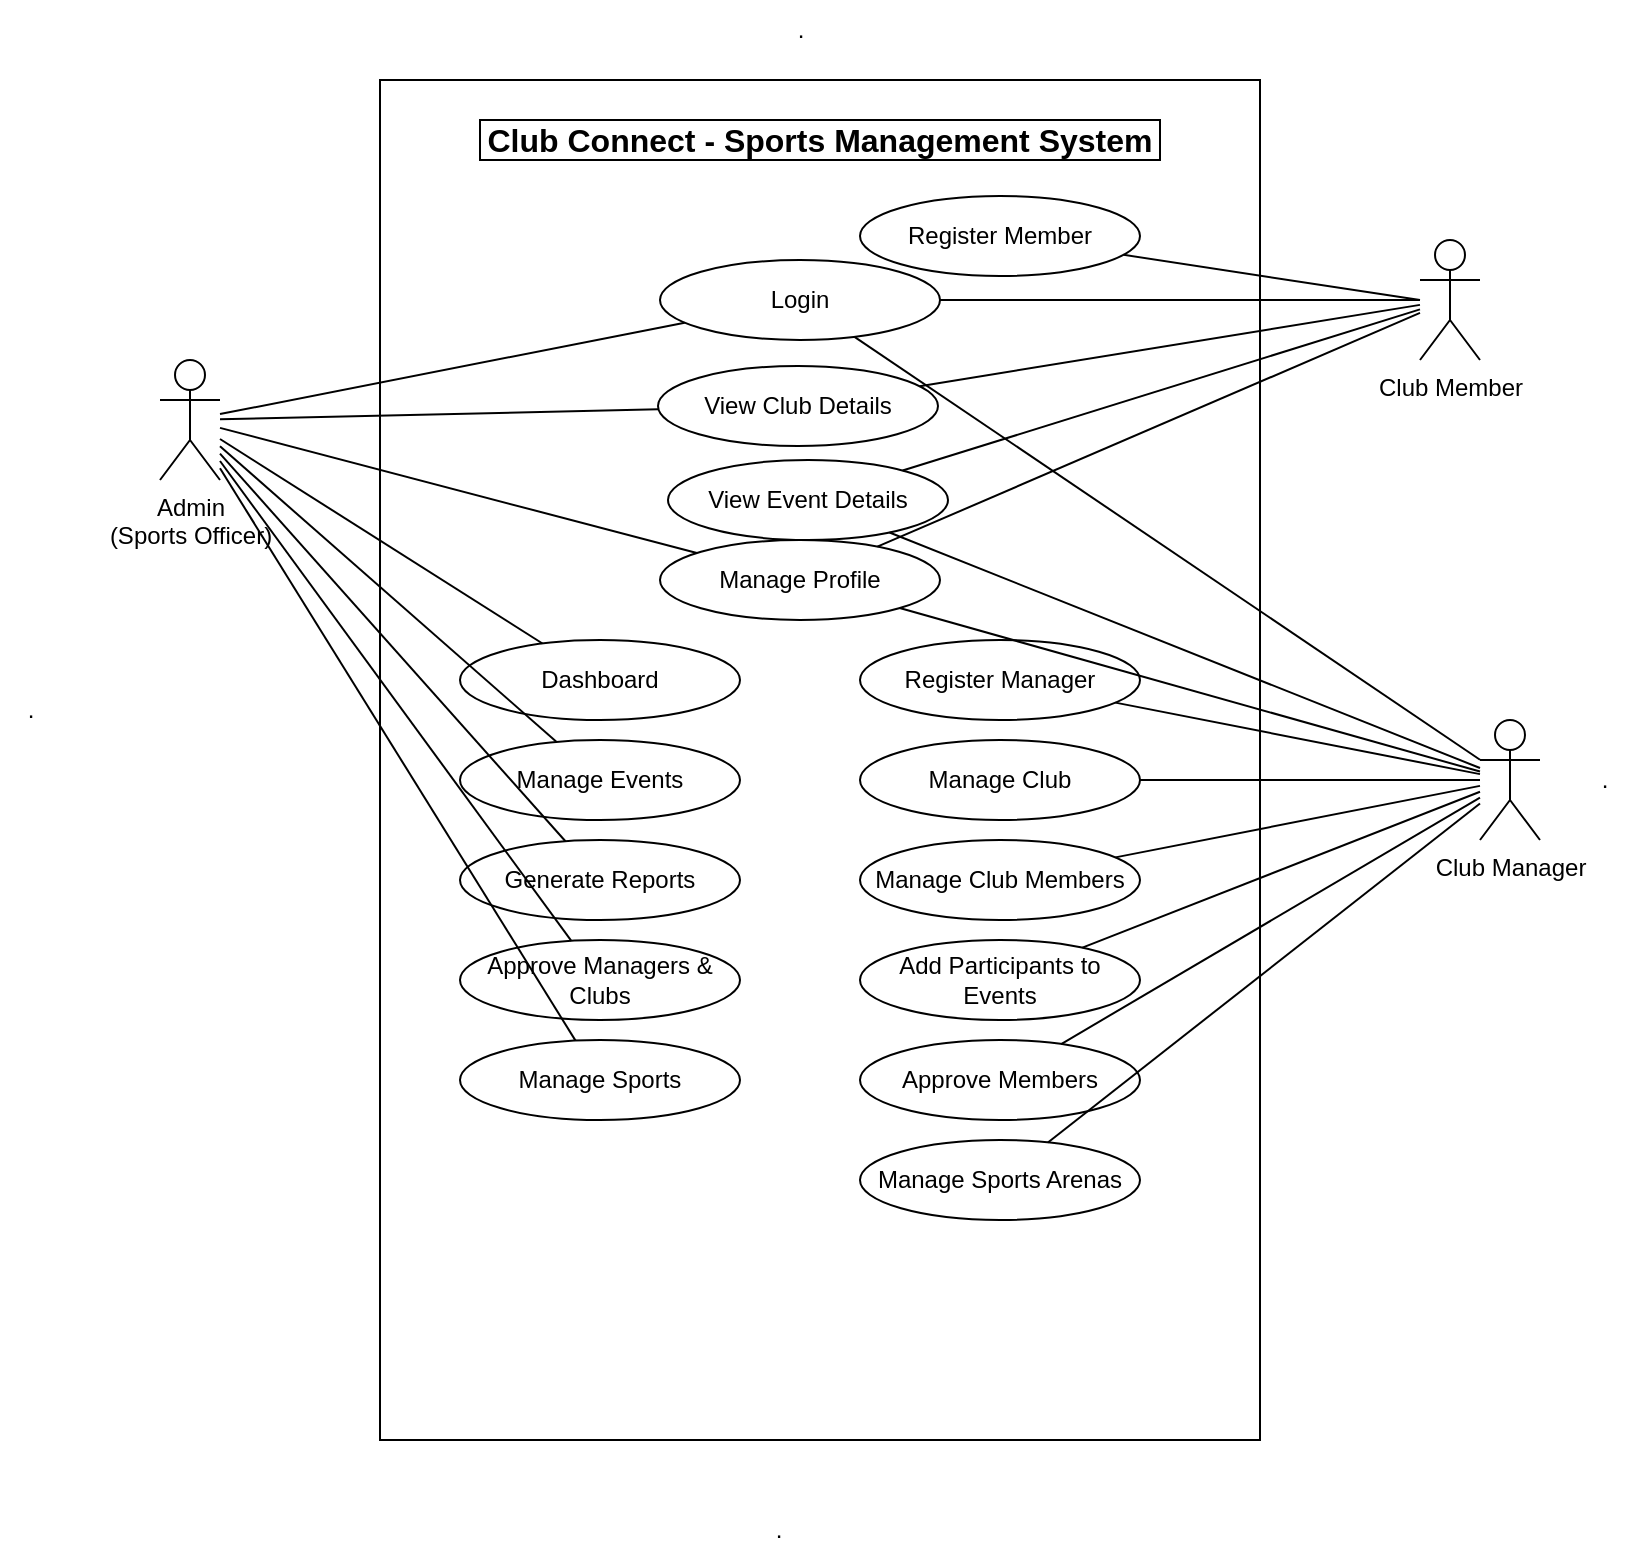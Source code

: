 <mxfile>
    <diagram id="j4A0J9FWNuExyNQzeHtO" name="Page-1">
        <mxGraphModel dx="766" dy="584" grid="1" gridSize="10" guides="1" tooltips="1" connect="1" arrows="1" fold="1" page="1" pageScale="1" pageWidth="827" pageHeight="1169" background="#ffffff" math="0" shadow="0">
            <root>
                <mxCell id="0"/>
                <mxCell id="1" parent="0"/>
                <mxCell id="boundary_box" value="" style="rounded=0;whiteSpace=wrap;html=1;fillColor=none;strokeColor=#000000;" parent="1" vertex="1">
                    <mxGeometry x="200" y="40" width="440" height="680" as="geometry"/>
                </mxCell>
                <mxCell id="system_title" value="Club Connect - Sports Management System" style="text;html=1;strokeColor=#000000;fillColor=none;align=center;verticalAlign=middle;whiteSpace=wrap;rounded=0;fontSize=16;fontStyle=1" parent="1" vertex="1">
                    <mxGeometry x="250" y="60" width="340" height="20" as="geometry"/>
                </mxCell>
                <mxCell id="actor1" value="Admin&#10;(Sports Officer)" style="shape=umlActor;verticalLabelPosition=bottom;verticalAlign=top;html=1;strokeColor=#000000;" parent="1" vertex="1">
                    <mxGeometry x="90" y="180" width="30" height="60" as="geometry"/>
                </mxCell>
                <mxCell id="actor2" value="Club Manager" style="shape=umlActor;verticalLabelPosition=bottom;verticalAlign=top;html=1;strokeColor=#000000;" parent="1" vertex="1">
                    <mxGeometry x="750" y="360" width="30" height="60" as="geometry"/>
                </mxCell>
                <mxCell id="actor3" value="Club Member" style="shape=umlActor;verticalLabelPosition=bottom;verticalAlign=top;html=1;strokeColor=#000000;" parent="1" vertex="1">
                    <mxGeometry x="720" y="120" width="30" height="60" as="geometry"/>
                </mxCell>
                <mxCell id="uc_login" value="Login" style="ellipse;whiteSpace=wrap;html=1;strokeColor=#000000;" parent="1" vertex="1">
                    <mxGeometry x="340" y="130" width="140" height="40" as="geometry"/>
                </mxCell>
                <mxCell id="uc_view_club" value="View Club Details" style="ellipse;whiteSpace=wrap;html=1;strokeColor=#000000;" parent="1" vertex="1">
                    <mxGeometry x="339" y="183" width="140" height="40" as="geometry"/>
                </mxCell>
                <mxCell id="uc_view_events" value="View Event Details" style="ellipse;whiteSpace=wrap;html=1;strokeColor=#000000;" parent="1" vertex="1">
                    <mxGeometry x="344" y="230" width="140" height="40" as="geometry"/>
                </mxCell>
                <mxCell id="uc_manage_profile" value="Manage Profile" style="ellipse;whiteSpace=wrap;html=1;strokeColor=#000000;" parent="1" vertex="1">
                    <mxGeometry x="340" y="270" width="140" height="40" as="geometry"/>
                </mxCell>
                <mxCell id="uc_dashboard" value="Dashboard" style="ellipse;whiteSpace=wrap;html=1;strokeColor=#000000;" parent="1" vertex="1">
                    <mxGeometry x="240" y="320" width="140" height="40" as="geometry"/>
                </mxCell>
                <mxCell id="uc_manage_events" value="Manage Events" style="ellipse;whiteSpace=wrap;html=1;strokeColor=#000000;" parent="1" vertex="1">
                    <mxGeometry x="240" y="370" width="140" height="40" as="geometry"/>
                </mxCell>
                <mxCell id="uc_generate_reports" value="Generate Reports" style="ellipse;whiteSpace=wrap;html=1;strokeColor=#000000;" parent="1" vertex="1">
                    <mxGeometry x="240" y="420" width="140" height="40" as="geometry"/>
                </mxCell>
                <mxCell id="uc_approve_managers" value="Approve Managers &amp; Clubs" style="ellipse;whiteSpace=wrap;html=1;strokeColor=#000000;" parent="1" vertex="1">
                    <mxGeometry x="240" y="470" width="140" height="40" as="geometry"/>
                </mxCell>
                <mxCell id="uc_manage_sports" value="Manage Sports" style="ellipse;whiteSpace=wrap;html=1;strokeColor=#000000;" parent="1" vertex="1">
                    <mxGeometry x="240" y="520" width="140" height="40" as="geometry"/>
                </mxCell>
                <mxCell id="uc_register_manager" value="Register Manager" style="ellipse;whiteSpace=wrap;html=1;strokeColor=#000000;" parent="1" vertex="1">
                    <mxGeometry x="440" y="320" width="140" height="40" as="geometry"/>
                </mxCell>
                <mxCell id="uc_manage_club" value="Manage Club" style="ellipse;whiteSpace=wrap;html=1;strokeColor=#000000;" parent="1" vertex="1">
                    <mxGeometry x="440" y="370" width="140" height="40" as="geometry"/>
                </mxCell>
                <mxCell id="uc_manage_members" value="Manage Club Members" style="ellipse;whiteSpace=wrap;html=1;strokeColor=#000000;" parent="1" vertex="1">
                    <mxGeometry x="440" y="420" width="140" height="40" as="geometry"/>
                </mxCell>
                <mxCell id="uc_add_participants" value="Add Participants to Events" style="ellipse;whiteSpace=wrap;html=1;strokeColor=#000000;" parent="1" vertex="1">
                    <mxGeometry x="440" y="470" width="140" height="40" as="geometry"/>
                </mxCell>
                <mxCell id="uc_approve_members" value="Approve Members" style="ellipse;whiteSpace=wrap;html=1;strokeColor=#000000;" parent="1" vertex="1">
                    <mxGeometry x="440" y="520" width="140" height="40" as="geometry"/>
                </mxCell>
                <mxCell id="uc_manage_arenas" value="Manage Sports Arenas" style="ellipse;whiteSpace=wrap;html=1;strokeColor=#000000;" parent="1" vertex="1">
                    <mxGeometry x="440" y="570" width="140" height="40" as="geometry"/>
                </mxCell>
                <mxCell id="uc_register_member" value="Register Member" style="ellipse;whiteSpace=wrap;html=1;strokeColor=#000000;" parent="1" vertex="1">
                    <mxGeometry x="440" y="98" width="140" height="40" as="geometry"/>
                </mxCell>
                <mxCell id="conn_admin_login" value="" style="endArrow=none;html=1;strokeColor=#000000;" parent="1" source="actor1" target="uc_login" edge="1">
                    <mxGeometry width="50" height="50" relative="1" as="geometry"/>
                </mxCell>
                <mxCell id="conn_admin_dashboard" value="" style="endArrow=none;html=1;strokeColor=#000000;" parent="1" source="actor1" target="uc_dashboard" edge="1">
                    <mxGeometry width="50" height="50" relative="1" as="geometry"/>
                </mxCell>
                <mxCell id="conn_admin_events" value="" style="endArrow=none;html=1;strokeColor=#000000;" parent="1" source="actor1" target="uc_manage_events" edge="1">
                    <mxGeometry width="50" height="50" relative="1" as="geometry"/>
                </mxCell>
                <mxCell id="conn_admin_reports" value="" style="endArrow=none;html=1;strokeColor=#000000;" parent="1" source="actor1" target="uc_generate_reports" edge="1">
                    <mxGeometry width="50" height="50" relative="1" as="geometry"/>
                </mxCell>
                <mxCell id="conn_admin_profile" value="" style="endArrow=none;html=1;strokeColor=#000000;" parent="1" source="actor1" target="uc_manage_profile" edge="1">
                    <mxGeometry width="50" height="50" relative="1" as="geometry"/>
                </mxCell>
                <mxCell id="conn_admin_approve" value="" style="endArrow=none;html=1;strokeColor=#000000;" parent="1" source="actor1" target="uc_approve_managers" edge="1">
                    <mxGeometry width="50" height="50" relative="1" as="geometry"/>
                </mxCell>
                <mxCell id="conn_admin_sports" value="" style="endArrow=none;html=1;strokeColor=#000000;" parent="1" source="actor1" target="uc_manage_sports" edge="1">
                    <mxGeometry width="50" height="50" relative="1" as="geometry"/>
                </mxCell>
                <mxCell id="conn_admin_view_club" value="" style="endArrow=none;html=1;strokeColor=#000000;" parent="1" source="actor1" target="uc_view_club" edge="1">
                    <mxGeometry width="50" height="50" relative="1" as="geometry"/>
                </mxCell>
                <mxCell id="conn_manager_register" value="" style="endArrow=none;html=1;strokeColor=#000000;" parent="1" source="actor2" target="uc_register_manager" edge="1">
                    <mxGeometry width="50" height="50" relative="1" as="geometry"/>
                </mxCell>
                <mxCell id="conn_manager_login" value="" style="endArrow=none;html=1;strokeColor=#000000;" parent="1" source="actor2" target="uc_login" edge="1">
                    <mxGeometry width="50" height="50" relative="1" as="geometry"/>
                </mxCell>
                <mxCell id="conn_manager_club" value="" style="endArrow=none;html=1;strokeColor=#000000;" parent="1" source="actor2" target="uc_manage_club" edge="1">
                    <mxGeometry width="50" height="50" relative="1" as="geometry"/>
                </mxCell>
                <mxCell id="conn_manager_members" value="" style="endArrow=none;html=1;strokeColor=#000000;" parent="1" source="actor2" target="uc_manage_members" edge="1">
                    <mxGeometry width="50" height="50" relative="1" as="geometry"/>
                </mxCell>
                <mxCell id="conn_manager_participants" value="" style="endArrow=none;html=1;strokeColor=#000000;" parent="1" source="actor2" target="uc_add_participants" edge="1">
                    <mxGeometry width="50" height="50" relative="1" as="geometry"/>
                </mxCell>
                <mxCell id="conn_manager_profile" value="" style="endArrow=none;html=1;strokeColor=#000000;" parent="1" source="actor2" target="uc_manage_profile" edge="1">
                    <mxGeometry width="50" height="50" relative="1" as="geometry"/>
                </mxCell>
                <mxCell id="conn_manager_approve" value="" style="endArrow=none;html=1;strokeColor=#000000;" parent="1" source="actor2" target="uc_approve_members" edge="1">
                    <mxGeometry width="50" height="50" relative="1" as="geometry"/>
                </mxCell>
                <mxCell id="conn_manager_arenas" value="" style="endArrow=none;html=1;strokeColor=#000000;" parent="1" source="actor2" target="uc_manage_arenas" edge="1">
                    <mxGeometry width="50" height="50" relative="1" as="geometry"/>
                </mxCell>
                <mxCell id="conn_manager_view_events" value="" style="endArrow=none;html=1;strokeColor=#000000;" parent="1" source="actor2" target="uc_view_events" edge="1">
                    <mxGeometry width="50" height="50" relative="1" as="geometry"/>
                </mxCell>
                <mxCell id="conn_member_register" value="" style="endArrow=none;html=1;strokeColor=#000000;" parent="1" target="uc_register_member" edge="1">
                    <mxGeometry width="50" height="50" relative="1" as="geometry">
                        <mxPoint x="720" y="150" as="sourcePoint"/>
                    </mxGeometry>
                </mxCell>
                <mxCell id="conn_member_login" value="" style="endArrow=none;html=1;strokeColor=#000000;" parent="1" target="uc_login" edge="1">
                    <mxGeometry width="50" height="50" relative="1" as="geometry">
                        <mxPoint x="720" y="150" as="sourcePoint"/>
                    </mxGeometry>
                </mxCell>
                <mxCell id="conn_member_view_club" value="" style="endArrow=none;html=1;strokeColor=#000000;" parent="1" source="actor3" target="uc_view_club" edge="1">
                    <mxGeometry width="50" height="50" relative="1" as="geometry"/>
                </mxCell>
                <mxCell id="conn_member_view_events" value="" style="endArrow=none;html=1;strokeColor=#000000;" parent="1" source="actor3" target="uc_view_events" edge="1">
                    <mxGeometry width="50" height="50" relative="1" as="geometry"/>
                </mxCell>
                <mxCell id="conn_member_profile" value="" style="endArrow=none;html=1;strokeColor=#000000;" parent="1" source="actor3" target="uc_manage_profile" edge="1">
                    <mxGeometry width="50" height="50" relative="1" as="geometry"/>
                </mxCell>
                <mxCell id="2" value="." style="text;html=1;align=center;verticalAlign=middle;resizable=0;points=[];autosize=1;strokeColor=none;fillColor=none;" vertex="1" parent="1">
                    <mxGeometry x="395" width="30" height="30" as="geometry"/>
                </mxCell>
                <mxCell id="3" value="." style="text;html=1;align=center;verticalAlign=middle;resizable=0;points=[];autosize=1;strokeColor=none;fillColor=none;" vertex="1" parent="1">
                    <mxGeometry x="797" y="375" width="30" height="30" as="geometry"/>
                </mxCell>
                <mxCell id="4" value="." style="text;html=1;align=center;verticalAlign=middle;resizable=0;points=[];autosize=1;strokeColor=none;fillColor=none;" vertex="1" parent="1">
                    <mxGeometry x="384" y="750" width="30" height="30" as="geometry"/>
                </mxCell>
                <mxCell id="5" value="." style="text;html=1;align=center;verticalAlign=middle;resizable=0;points=[];autosize=1;strokeColor=none;fillColor=none;" vertex="1" parent="1">
                    <mxGeometry x="10" y="340" width="30" height="30" as="geometry"/>
                </mxCell>
            </root>
        </mxGraphModel>
    </diagram>
</mxfile>